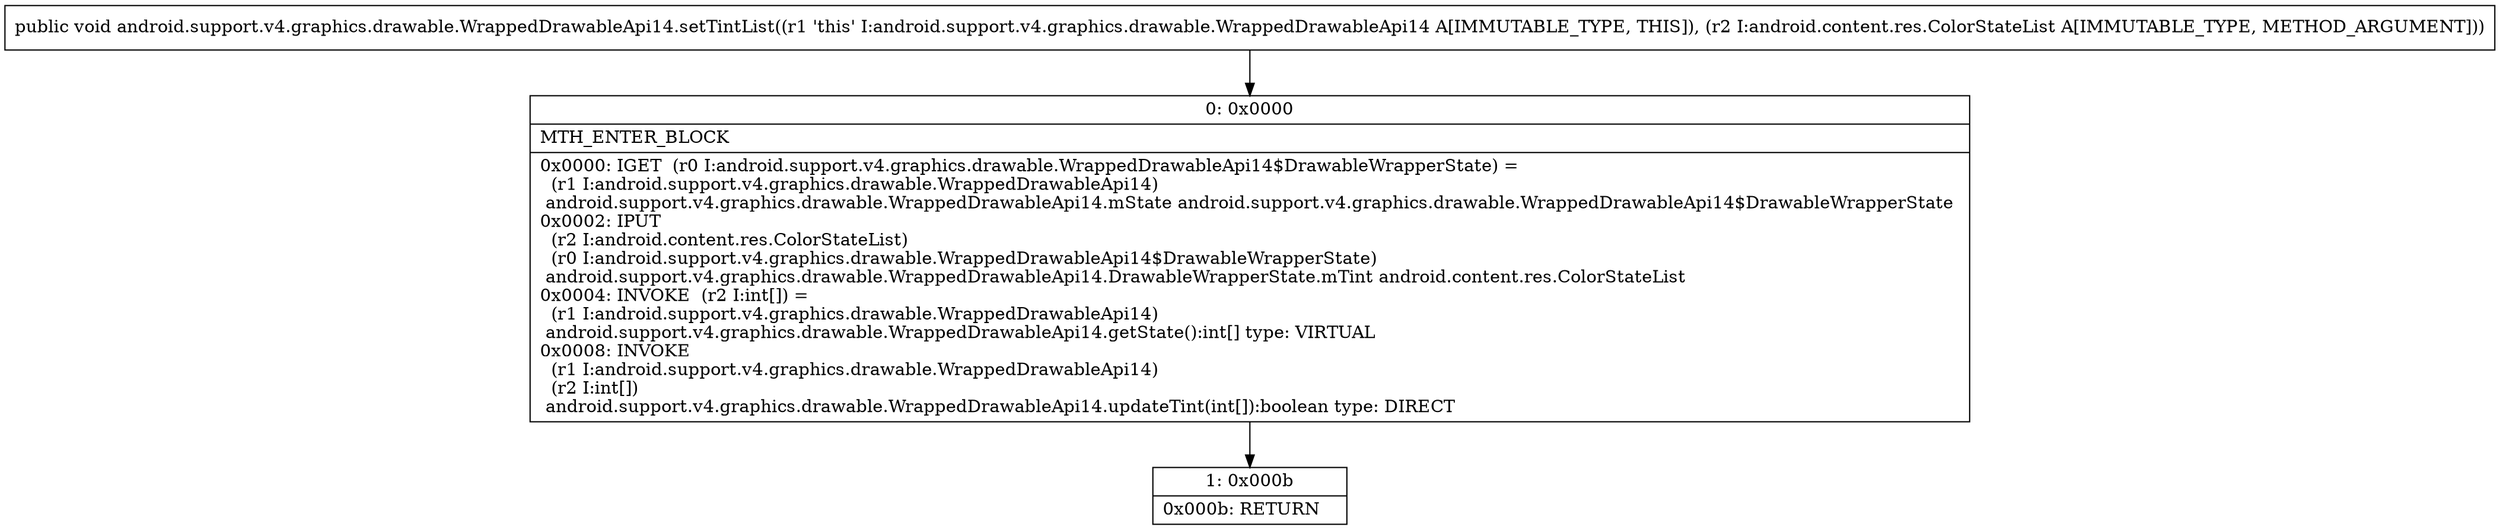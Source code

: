 digraph "CFG forandroid.support.v4.graphics.drawable.WrappedDrawableApi14.setTintList(Landroid\/content\/res\/ColorStateList;)V" {
Node_0 [shape=record,label="{0\:\ 0x0000|MTH_ENTER_BLOCK\l|0x0000: IGET  (r0 I:android.support.v4.graphics.drawable.WrappedDrawableApi14$DrawableWrapperState) = \l  (r1 I:android.support.v4.graphics.drawable.WrappedDrawableApi14)\l android.support.v4.graphics.drawable.WrappedDrawableApi14.mState android.support.v4.graphics.drawable.WrappedDrawableApi14$DrawableWrapperState \l0x0002: IPUT  \l  (r2 I:android.content.res.ColorStateList)\l  (r0 I:android.support.v4.graphics.drawable.WrappedDrawableApi14$DrawableWrapperState)\l android.support.v4.graphics.drawable.WrappedDrawableApi14.DrawableWrapperState.mTint android.content.res.ColorStateList \l0x0004: INVOKE  (r2 I:int[]) = \l  (r1 I:android.support.v4.graphics.drawable.WrappedDrawableApi14)\l android.support.v4.graphics.drawable.WrappedDrawableApi14.getState():int[] type: VIRTUAL \l0x0008: INVOKE  \l  (r1 I:android.support.v4.graphics.drawable.WrappedDrawableApi14)\l  (r2 I:int[])\l android.support.v4.graphics.drawable.WrappedDrawableApi14.updateTint(int[]):boolean type: DIRECT \l}"];
Node_1 [shape=record,label="{1\:\ 0x000b|0x000b: RETURN   \l}"];
MethodNode[shape=record,label="{public void android.support.v4.graphics.drawable.WrappedDrawableApi14.setTintList((r1 'this' I:android.support.v4.graphics.drawable.WrappedDrawableApi14 A[IMMUTABLE_TYPE, THIS]), (r2 I:android.content.res.ColorStateList A[IMMUTABLE_TYPE, METHOD_ARGUMENT])) }"];
MethodNode -> Node_0;
Node_0 -> Node_1;
}

